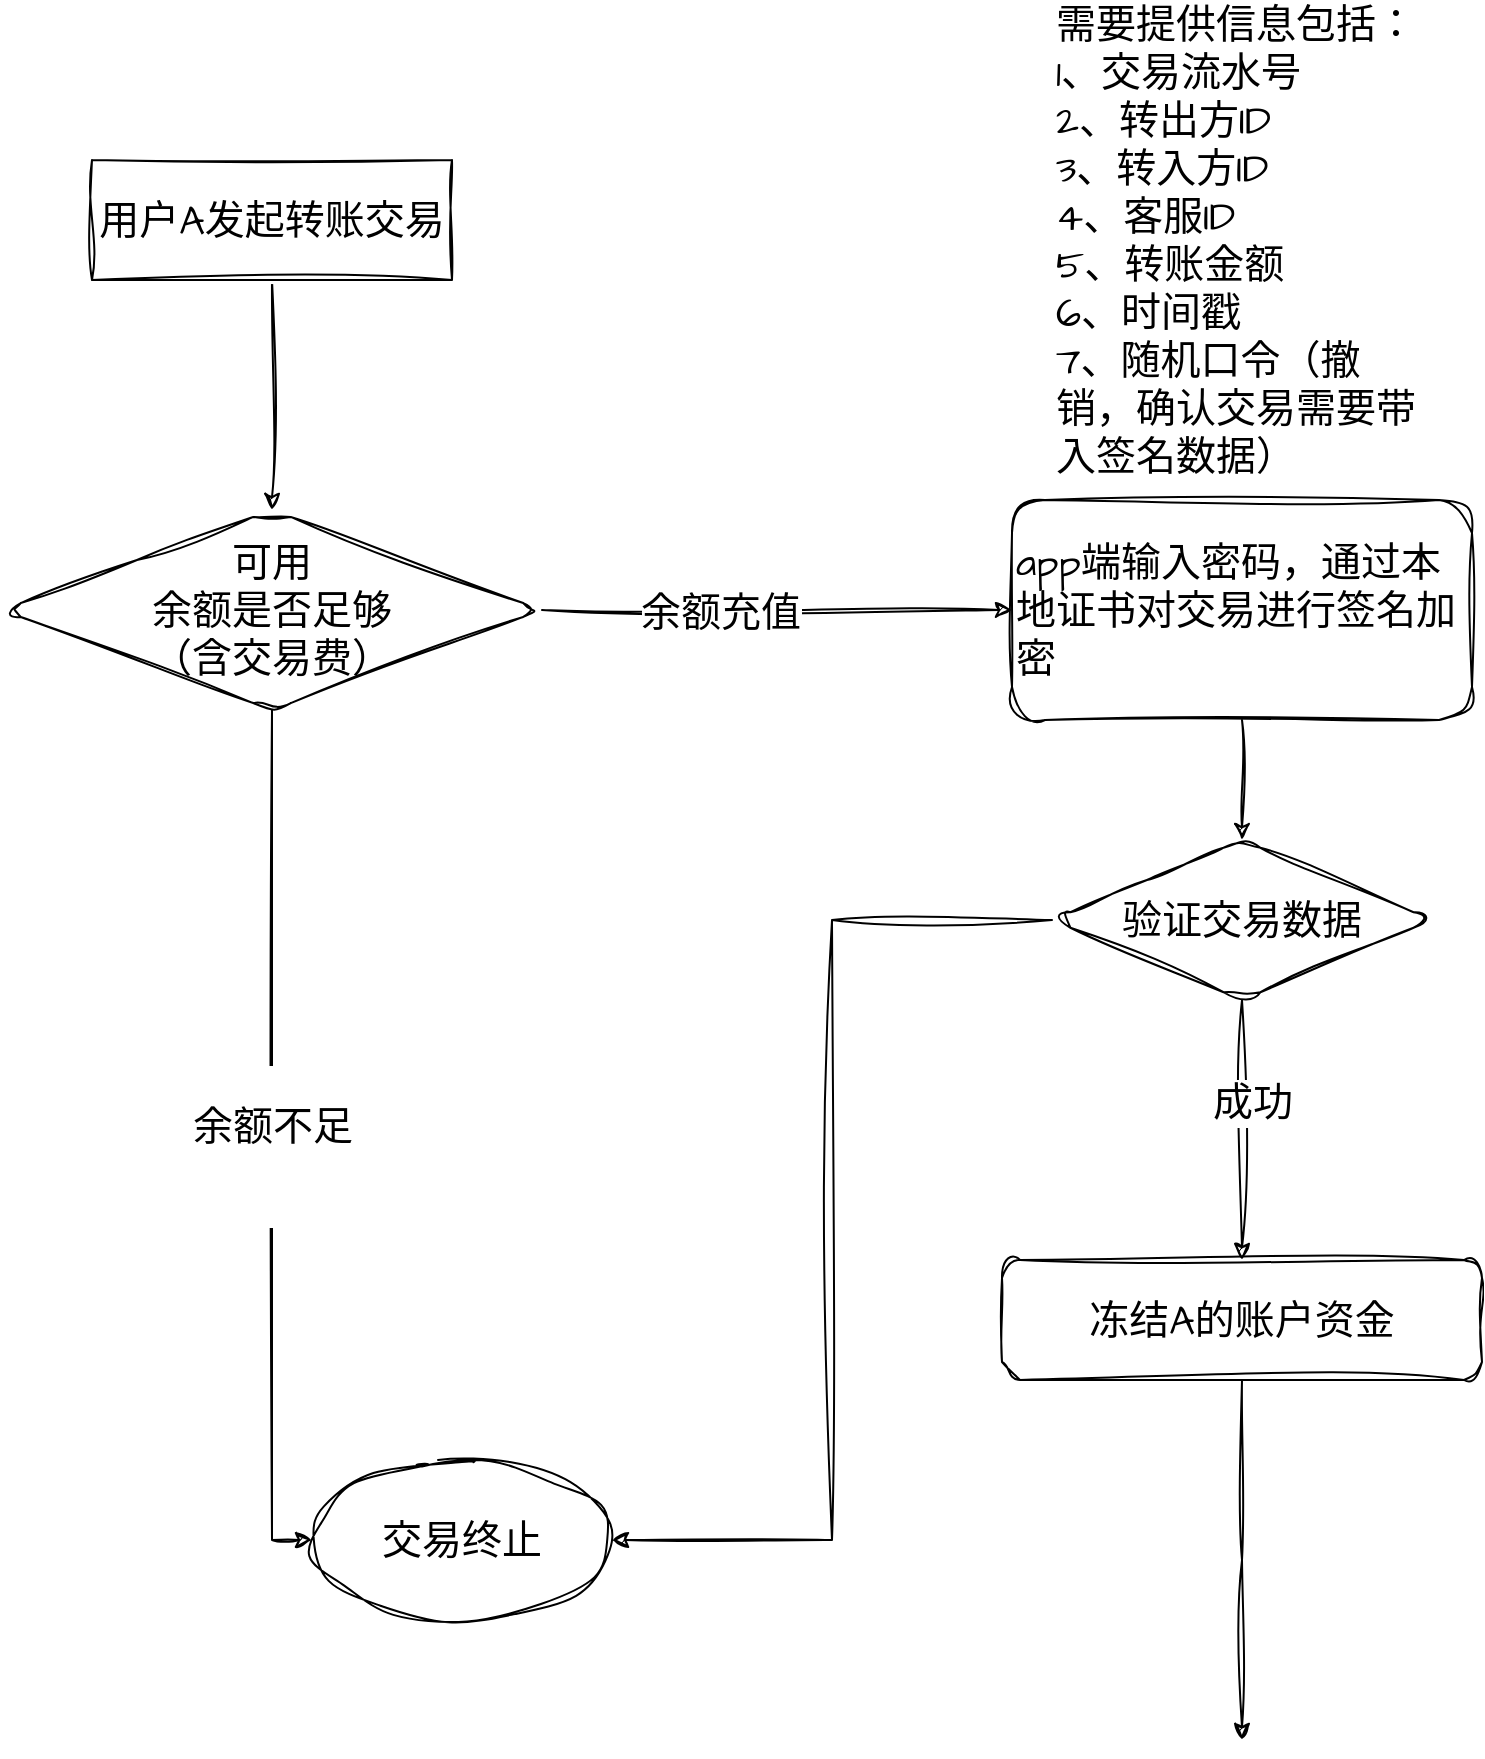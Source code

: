 <mxfile version="21.6.8" type="github">
  <diagram id="C5RBs43oDa-KdzZeNtuy" name="Page-1">
    <mxGraphModel dx="1034" dy="1678" grid="1" gridSize="10" guides="1" tooltips="1" connect="1" arrows="1" fold="1" page="1" pageScale="1" pageWidth="827" pageHeight="1169" math="0" shadow="0">
      <root>
        <mxCell id="WIyWlLk6GJQsqaUBKTNV-0" />
        <mxCell id="WIyWlLk6GJQsqaUBKTNV-1" parent="WIyWlLk6GJQsqaUBKTNV-0" />
        <mxCell id="F3JRNfg1lMUskxYJxzfs-19" value="" style="edgeStyle=orthogonalEdgeStyle;rounded=0;sketch=1;hachureGap=4;jiggle=2;curveFitting=1;orthogonalLoop=1;jettySize=auto;html=1;fontFamily=Architects Daughter;fontSource=https%3A%2F%2Ffonts.googleapis.com%2Fcss%3Ffamily%3DArchitects%2BDaughter;fontSize=16;" edge="1" parent="WIyWlLk6GJQsqaUBKTNV-1" source="F3JRNfg1lMUskxYJxzfs-0" target="F3JRNfg1lMUskxYJxzfs-18">
          <mxGeometry relative="1" as="geometry" />
        </mxCell>
        <mxCell id="F3JRNfg1lMUskxYJxzfs-0" value="app端输入密码，通过本地证书对交易进行签名加密" style="whiteSpace=wrap;html=1;rounded=1;glass=0;strokeWidth=1;shadow=0;sketch=1;hachureGap=4;jiggle=2;curveFitting=1;fontFamily=Architects Daughter;fontSource=https%3A%2F%2Ffonts.googleapis.com%2Fcss%3Ffamily%3DArchitects%2BDaughter;fontSize=20;align=left;" vertex="1" parent="WIyWlLk6GJQsqaUBKTNV-1">
          <mxGeometry x="520" y="170" width="230" height="110" as="geometry" />
        </mxCell>
        <mxCell id="F3JRNfg1lMUskxYJxzfs-10" style="edgeStyle=orthogonalEdgeStyle;rounded=0;sketch=1;hachureGap=4;jiggle=2;curveFitting=1;orthogonalLoop=1;jettySize=auto;html=1;entryX=0;entryY=0.5;entryDx=0;entryDy=0;fontFamily=Architects Daughter;fontSource=https%3A%2F%2Ffonts.googleapis.com%2Fcss%3Ffamily%3DArchitects%2BDaughter;fontSize=16;" edge="1" parent="WIyWlLk6GJQsqaUBKTNV-1" source="F3JRNfg1lMUskxYJxzfs-2" target="F3JRNfg1lMUskxYJxzfs-0">
          <mxGeometry relative="1" as="geometry" />
        </mxCell>
        <mxCell id="F3JRNfg1lMUskxYJxzfs-11" value="余额充值" style="edgeLabel;html=1;align=center;verticalAlign=middle;resizable=0;points=[];fontSize=20;fontFamily=Architects Daughter;" vertex="1" connectable="0" parent="F3JRNfg1lMUskxYJxzfs-10">
          <mxGeometry x="-0.244" y="-1" relative="1" as="geometry">
            <mxPoint as="offset" />
          </mxGeometry>
        </mxCell>
        <mxCell id="F3JRNfg1lMUskxYJxzfs-23" value="&#xa;&lt;span style=&quot;color: rgb(0, 0, 0); font-family: &amp;quot;Architects Daughter&amp;quot;; font-size: 20px; font-style: normal; font-variant-ligatures: normal; font-variant-caps: normal; font-weight: 400; letter-spacing: normal; orphans: 2; text-align: center; text-indent: 0px; text-transform: none; widows: 2; word-spacing: 0px; -webkit-text-stroke-width: 0px; background-color: rgb(255, 255, 255); text-decoration-thickness: initial; text-decoration-style: initial; text-decoration-color: initial; float: none; display: inline !important;&quot;&gt;余额不足&lt;/span&gt;&#xa;&#xa;" style="edgeStyle=orthogonalEdgeStyle;rounded=0;sketch=1;hachureGap=4;jiggle=2;curveFitting=1;orthogonalLoop=1;jettySize=auto;html=1;entryX=0;entryY=0.5;entryDx=0;entryDy=0;fontFamily=Architects Daughter;fontSource=https%3A%2F%2Ffonts.googleapis.com%2Fcss%3Ffamily%3DArchitects%2BDaughter;fontSize=16;" edge="1" parent="WIyWlLk6GJQsqaUBKTNV-1" source="F3JRNfg1lMUskxYJxzfs-2" target="F3JRNfg1lMUskxYJxzfs-4">
          <mxGeometry relative="1" as="geometry" />
        </mxCell>
        <mxCell id="F3JRNfg1lMUskxYJxzfs-2" value="可用&lt;br&gt;余额是否足够&lt;br&gt;（含交易费）" style="rhombus;whiteSpace=wrap;html=1;fontSize=20;fontFamily=Architects Daughter;rounded=1;glass=0;strokeWidth=1;shadow=0;sketch=1;hachureGap=4;jiggle=2;curveFitting=1;fontSource=https%3A%2F%2Ffonts.googleapis.com%2Fcss%3Ffamily%3DArchitects%2BDaughter;" vertex="1" parent="WIyWlLk6GJQsqaUBKTNV-1">
          <mxGeometry x="15" y="175" width="270" height="100" as="geometry" />
        </mxCell>
        <mxCell id="F3JRNfg1lMUskxYJxzfs-4" value="交易终止" style="ellipse;whiteSpace=wrap;html=1;fontSize=20;fontFamily=Architects Daughter;rounded=1;glass=0;strokeWidth=1;shadow=0;sketch=1;hachureGap=4;jiggle=2;curveFitting=1;fontSource=https%3A%2F%2Ffonts.googleapis.com%2Fcss%3Ffamily%3DArchitects%2BDaughter;" vertex="1" parent="WIyWlLk6GJQsqaUBKTNV-1">
          <mxGeometry x="170" y="650" width="150" height="80" as="geometry" />
        </mxCell>
        <mxCell id="F3JRNfg1lMUskxYJxzfs-9" style="edgeStyle=orthogonalEdgeStyle;rounded=0;sketch=1;hachureGap=4;jiggle=2;curveFitting=1;orthogonalLoop=1;jettySize=auto;html=1;fontFamily=Architects Daughter;fontSource=https%3A%2F%2Ffonts.googleapis.com%2Fcss%3Ffamily%3DArchitects%2BDaughter;fontSize=16;" edge="1" parent="WIyWlLk6GJQsqaUBKTNV-1" source="F3JRNfg1lMUskxYJxzfs-8" target="F3JRNfg1lMUskxYJxzfs-2">
          <mxGeometry relative="1" as="geometry" />
        </mxCell>
        <mxCell id="F3JRNfg1lMUskxYJxzfs-8" value="用户A发起转账交易" style="rounded=0;whiteSpace=wrap;html=1;sketch=1;hachureGap=4;jiggle=2;curveFitting=1;fontFamily=Architects Daughter;fontSource=https%3A%2F%2Ffonts.googleapis.com%2Fcss%3Ffamily%3DArchitects%2BDaughter;fontSize=20;" vertex="1" parent="WIyWlLk6GJQsqaUBKTNV-1">
          <mxGeometry x="60" width="180" height="60" as="geometry" />
        </mxCell>
        <mxCell id="F3JRNfg1lMUskxYJxzfs-13" value="需要提供信息包括：&lt;br&gt;1、交易流水号&lt;br&gt;2、转出方ID&lt;br&gt;3、转入方ID&lt;br&gt;4、客服ID&lt;br&gt;5、转账金额&lt;br&gt;6、时间戳&lt;br&gt;7、随机口令（撤销，确认交易需要带入签名数据）" style="text;html=1;strokeColor=none;fillColor=none;align=left;verticalAlign=middle;whiteSpace=wrap;rounded=0;fontSize=20;fontFamily=Architects Daughter;" vertex="1" parent="WIyWlLk6GJQsqaUBKTNV-1">
          <mxGeometry x="540" y="20" width="190" height="40" as="geometry" />
        </mxCell>
        <mxCell id="F3JRNfg1lMUskxYJxzfs-24" style="edgeStyle=orthogonalEdgeStyle;rounded=0;sketch=1;hachureGap=4;jiggle=2;curveFitting=1;orthogonalLoop=1;jettySize=auto;html=1;fontFamily=Architects Daughter;fontSource=https%3A%2F%2Ffonts.googleapis.com%2Fcss%3Ffamily%3DArchitects%2BDaughter;fontSize=16;" edge="1" parent="WIyWlLk6GJQsqaUBKTNV-1" source="F3JRNfg1lMUskxYJxzfs-14">
          <mxGeometry relative="1" as="geometry">
            <mxPoint x="635" y="790" as="targetPoint" />
          </mxGeometry>
        </mxCell>
        <mxCell id="F3JRNfg1lMUskxYJxzfs-14" value="冻结A的账户资金" style="whiteSpace=wrap;html=1;rounded=1;glass=0;strokeWidth=1;shadow=0;sketch=1;hachureGap=4;jiggle=2;curveFitting=1;fontFamily=Architects Daughter;fontSource=https%3A%2F%2Ffonts.googleapis.com%2Fcss%3Ffamily%3DArchitects%2BDaughter;fontSize=20;" vertex="1" parent="WIyWlLk6GJQsqaUBKTNV-1">
          <mxGeometry x="515" y="550" width="240" height="60" as="geometry" />
        </mxCell>
        <mxCell id="F3JRNfg1lMUskxYJxzfs-20" style="edgeStyle=orthogonalEdgeStyle;rounded=0;sketch=1;hachureGap=4;jiggle=2;curveFitting=1;orthogonalLoop=1;jettySize=auto;html=1;fontFamily=Architects Daughter;fontSource=https%3A%2F%2Ffonts.googleapis.com%2Fcss%3Ffamily%3DArchitects%2BDaughter;fontSize=16;" edge="1" parent="WIyWlLk6GJQsqaUBKTNV-1" source="F3JRNfg1lMUskxYJxzfs-18" target="F3JRNfg1lMUskxYJxzfs-14">
          <mxGeometry relative="1" as="geometry" />
        </mxCell>
        <mxCell id="F3JRNfg1lMUskxYJxzfs-21" value="成功" style="edgeLabel;html=1;align=center;verticalAlign=middle;resizable=0;points=[];fontSize=20;fontFamily=Architects Daughter;" vertex="1" connectable="0" parent="F3JRNfg1lMUskxYJxzfs-20">
          <mxGeometry x="-0.218" y="5" relative="1" as="geometry">
            <mxPoint as="offset" />
          </mxGeometry>
        </mxCell>
        <mxCell id="F3JRNfg1lMUskxYJxzfs-22" style="edgeStyle=orthogonalEdgeStyle;rounded=0;sketch=1;hachureGap=4;jiggle=2;curveFitting=1;orthogonalLoop=1;jettySize=auto;html=1;entryX=1;entryY=0.5;entryDx=0;entryDy=0;fontFamily=Architects Daughter;fontSource=https%3A%2F%2Ffonts.googleapis.com%2Fcss%3Ffamily%3DArchitects%2BDaughter;fontSize=16;" edge="1" parent="WIyWlLk6GJQsqaUBKTNV-1" source="F3JRNfg1lMUskxYJxzfs-18" target="F3JRNfg1lMUskxYJxzfs-4">
          <mxGeometry relative="1" as="geometry" />
        </mxCell>
        <mxCell id="F3JRNfg1lMUskxYJxzfs-18" value="&lt;div style=&quot;&quot;&gt;&lt;span style=&quot;background-color: initial;&quot;&gt;验证交易数据&lt;/span&gt;&lt;/div&gt;" style="rhombus;whiteSpace=wrap;html=1;fontSize=20;fontFamily=Architects Daughter;align=center;rounded=1;glass=0;strokeWidth=1;shadow=0;sketch=1;hachureGap=4;jiggle=2;curveFitting=1;fontSource=https%3A%2F%2Ffonts.googleapis.com%2Fcss%3Ffamily%3DArchitects%2BDaughter;" vertex="1" parent="WIyWlLk6GJQsqaUBKTNV-1">
          <mxGeometry x="540" y="340" width="190" height="80" as="geometry" />
        </mxCell>
      </root>
    </mxGraphModel>
  </diagram>
</mxfile>
